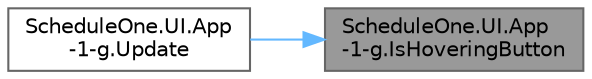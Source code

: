 digraph "ScheduleOne.UI.App-1-g.IsHoveringButton"
{
 // LATEX_PDF_SIZE
  bgcolor="transparent";
  edge [fontname=Helvetica,fontsize=10,labelfontname=Helvetica,labelfontsize=10];
  node [fontname=Helvetica,fontsize=10,shape=box,height=0.2,width=0.4];
  rankdir="RL";
  Node1 [id="Node000001",label="ScheduleOne.UI.App\l-1-g.IsHoveringButton",height=0.2,width=0.4,color="gray40", fillcolor="grey60", style="filled", fontcolor="black",tooltip=" "];
  Node1 -> Node2 [id="edge1_Node000001_Node000002",dir="back",color="steelblue1",style="solid",tooltip=" "];
  Node2 [id="Node000002",label="ScheduleOne.UI.App\l-1-g.Update",height=0.2,width=0.4,color="grey40", fillcolor="white", style="filled",URL="$class_schedule_one_1_1_u_i_1_1_app-1-g.html#aa7b95655ad689bc3d8431a07aebdcf89",tooltip=" "];
}
